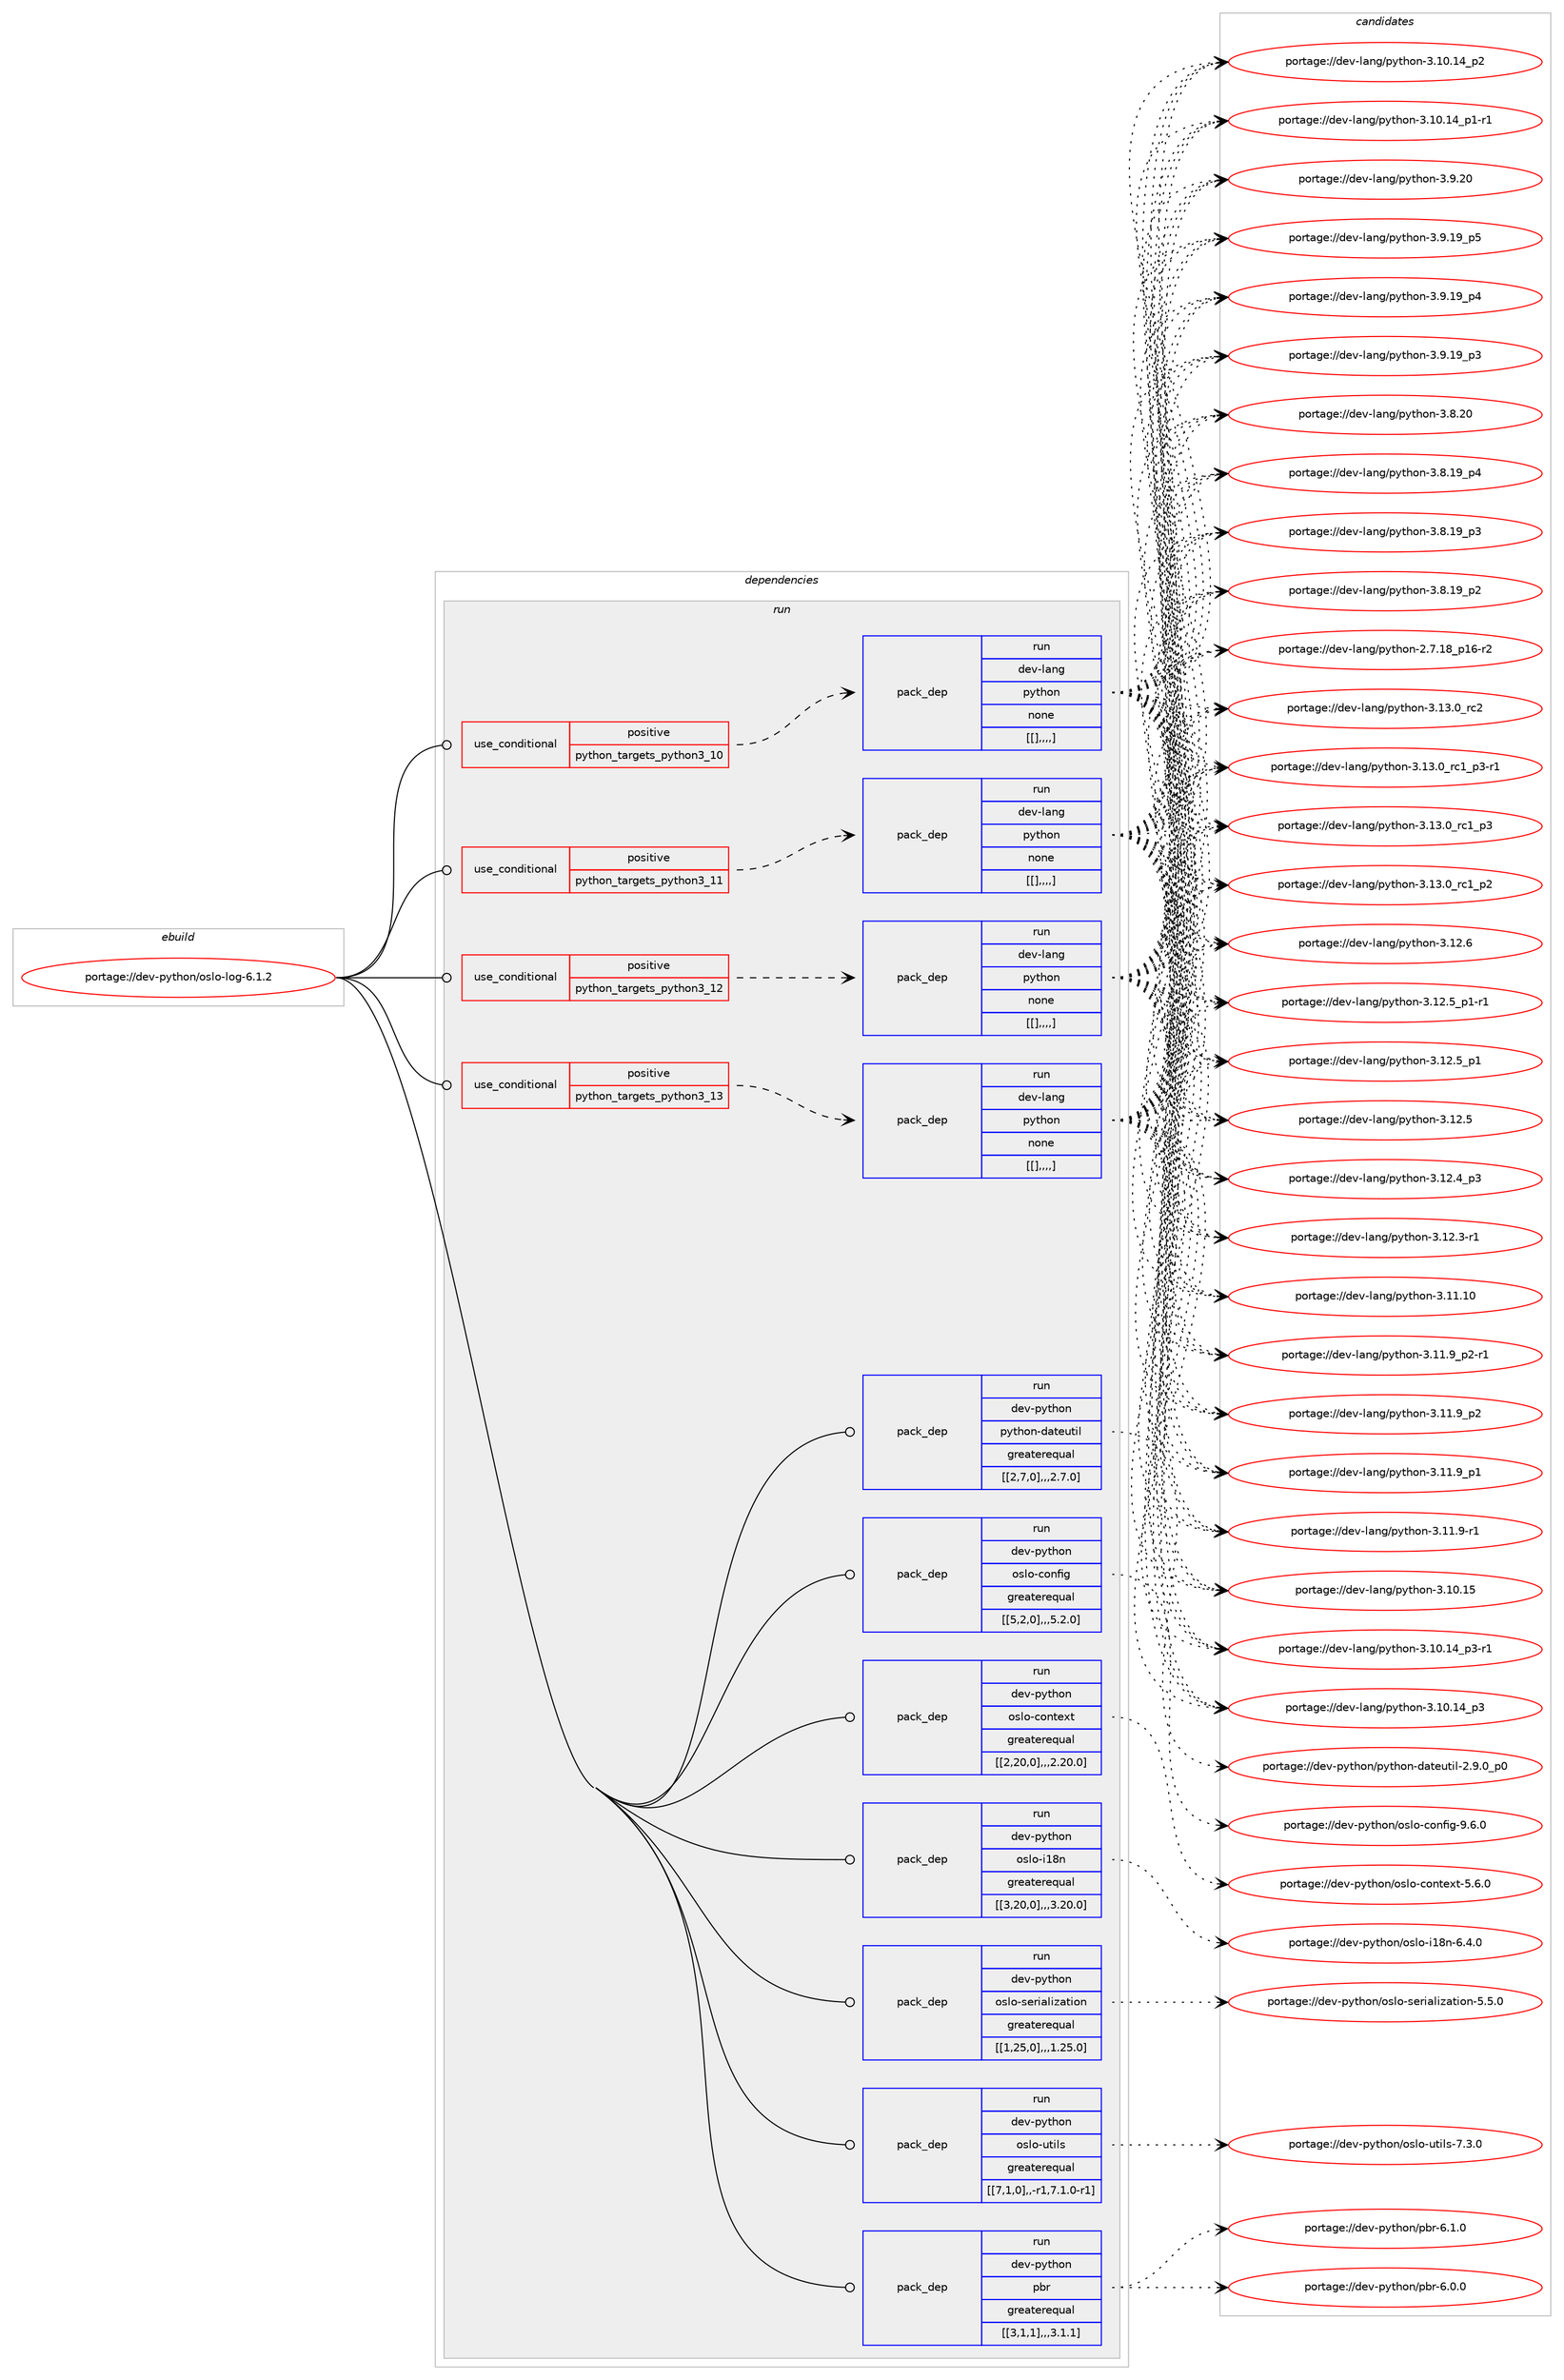 digraph prolog {

# *************
# Graph options
# *************

newrank=true;
concentrate=true;
compound=true;
graph [rankdir=LR,fontname=Helvetica,fontsize=10,ranksep=1.5];#, ranksep=2.5, nodesep=0.2];
edge  [arrowhead=vee];
node  [fontname=Helvetica,fontsize=10];

# **********
# The ebuild
# **********

subgraph cluster_leftcol {
color=gray;
label=<<i>ebuild</i>>;
id [label="portage://dev-python/oslo-log-6.1.2", color=red, width=4, href="../dev-python/oslo-log-6.1.2.svg"];
}

# ****************
# The dependencies
# ****************

subgraph cluster_midcol {
color=gray;
label=<<i>dependencies</i>>;
subgraph cluster_compile {
fillcolor="#eeeeee";
style=filled;
label=<<i>compile</i>>;
}
subgraph cluster_compileandrun {
fillcolor="#eeeeee";
style=filled;
label=<<i>compile and run</i>>;
}
subgraph cluster_run {
fillcolor="#eeeeee";
style=filled;
label=<<i>run</i>>;
subgraph cond36265 {
dependency154492 [label=<<TABLE BORDER="0" CELLBORDER="1" CELLSPACING="0" CELLPADDING="4"><TR><TD ROWSPAN="3" CELLPADDING="10">use_conditional</TD></TR><TR><TD>positive</TD></TR><TR><TD>python_targets_python3_10</TD></TR></TABLE>>, shape=none, color=red];
subgraph pack117008 {
dependency154493 [label=<<TABLE BORDER="0" CELLBORDER="1" CELLSPACING="0" CELLPADDING="4" WIDTH="220"><TR><TD ROWSPAN="6" CELLPADDING="30">pack_dep</TD></TR><TR><TD WIDTH="110">run</TD></TR><TR><TD>dev-lang</TD></TR><TR><TD>python</TD></TR><TR><TD>none</TD></TR><TR><TD>[[],,,,]</TD></TR></TABLE>>, shape=none, color=blue];
}
dependency154492:e -> dependency154493:w [weight=20,style="dashed",arrowhead="vee"];
}
id:e -> dependency154492:w [weight=20,style="solid",arrowhead="odot"];
subgraph cond36266 {
dependency154494 [label=<<TABLE BORDER="0" CELLBORDER="1" CELLSPACING="0" CELLPADDING="4"><TR><TD ROWSPAN="3" CELLPADDING="10">use_conditional</TD></TR><TR><TD>positive</TD></TR><TR><TD>python_targets_python3_11</TD></TR></TABLE>>, shape=none, color=red];
subgraph pack117009 {
dependency154495 [label=<<TABLE BORDER="0" CELLBORDER="1" CELLSPACING="0" CELLPADDING="4" WIDTH="220"><TR><TD ROWSPAN="6" CELLPADDING="30">pack_dep</TD></TR><TR><TD WIDTH="110">run</TD></TR><TR><TD>dev-lang</TD></TR><TR><TD>python</TD></TR><TR><TD>none</TD></TR><TR><TD>[[],,,,]</TD></TR></TABLE>>, shape=none, color=blue];
}
dependency154494:e -> dependency154495:w [weight=20,style="dashed",arrowhead="vee"];
}
id:e -> dependency154494:w [weight=20,style="solid",arrowhead="odot"];
subgraph cond36267 {
dependency154496 [label=<<TABLE BORDER="0" CELLBORDER="1" CELLSPACING="0" CELLPADDING="4"><TR><TD ROWSPAN="3" CELLPADDING="10">use_conditional</TD></TR><TR><TD>positive</TD></TR><TR><TD>python_targets_python3_12</TD></TR></TABLE>>, shape=none, color=red];
subgraph pack117010 {
dependency154497 [label=<<TABLE BORDER="0" CELLBORDER="1" CELLSPACING="0" CELLPADDING="4" WIDTH="220"><TR><TD ROWSPAN="6" CELLPADDING="30">pack_dep</TD></TR><TR><TD WIDTH="110">run</TD></TR><TR><TD>dev-lang</TD></TR><TR><TD>python</TD></TR><TR><TD>none</TD></TR><TR><TD>[[],,,,]</TD></TR></TABLE>>, shape=none, color=blue];
}
dependency154496:e -> dependency154497:w [weight=20,style="dashed",arrowhead="vee"];
}
id:e -> dependency154496:w [weight=20,style="solid",arrowhead="odot"];
subgraph cond36268 {
dependency154498 [label=<<TABLE BORDER="0" CELLBORDER="1" CELLSPACING="0" CELLPADDING="4"><TR><TD ROWSPAN="3" CELLPADDING="10">use_conditional</TD></TR><TR><TD>positive</TD></TR><TR><TD>python_targets_python3_13</TD></TR></TABLE>>, shape=none, color=red];
subgraph pack117011 {
dependency154499 [label=<<TABLE BORDER="0" CELLBORDER="1" CELLSPACING="0" CELLPADDING="4" WIDTH="220"><TR><TD ROWSPAN="6" CELLPADDING="30">pack_dep</TD></TR><TR><TD WIDTH="110">run</TD></TR><TR><TD>dev-lang</TD></TR><TR><TD>python</TD></TR><TR><TD>none</TD></TR><TR><TD>[[],,,,]</TD></TR></TABLE>>, shape=none, color=blue];
}
dependency154498:e -> dependency154499:w [weight=20,style="dashed",arrowhead="vee"];
}
id:e -> dependency154498:w [weight=20,style="solid",arrowhead="odot"];
subgraph pack117012 {
dependency154500 [label=<<TABLE BORDER="0" CELLBORDER="1" CELLSPACING="0" CELLPADDING="4" WIDTH="220"><TR><TD ROWSPAN="6" CELLPADDING="30">pack_dep</TD></TR><TR><TD WIDTH="110">run</TD></TR><TR><TD>dev-python</TD></TR><TR><TD>oslo-config</TD></TR><TR><TD>greaterequal</TD></TR><TR><TD>[[5,2,0],,,5.2.0]</TD></TR></TABLE>>, shape=none, color=blue];
}
id:e -> dependency154500:w [weight=20,style="solid",arrowhead="odot"];
subgraph pack117013 {
dependency154501 [label=<<TABLE BORDER="0" CELLBORDER="1" CELLSPACING="0" CELLPADDING="4" WIDTH="220"><TR><TD ROWSPAN="6" CELLPADDING="30">pack_dep</TD></TR><TR><TD WIDTH="110">run</TD></TR><TR><TD>dev-python</TD></TR><TR><TD>oslo-context</TD></TR><TR><TD>greaterequal</TD></TR><TR><TD>[[2,20,0],,,2.20.0]</TD></TR></TABLE>>, shape=none, color=blue];
}
id:e -> dependency154501:w [weight=20,style="solid",arrowhead="odot"];
subgraph pack117014 {
dependency154502 [label=<<TABLE BORDER="0" CELLBORDER="1" CELLSPACING="0" CELLPADDING="4" WIDTH="220"><TR><TD ROWSPAN="6" CELLPADDING="30">pack_dep</TD></TR><TR><TD WIDTH="110">run</TD></TR><TR><TD>dev-python</TD></TR><TR><TD>oslo-i18n</TD></TR><TR><TD>greaterequal</TD></TR><TR><TD>[[3,20,0],,,3.20.0]</TD></TR></TABLE>>, shape=none, color=blue];
}
id:e -> dependency154502:w [weight=20,style="solid",arrowhead="odot"];
subgraph pack117015 {
dependency154503 [label=<<TABLE BORDER="0" CELLBORDER="1" CELLSPACING="0" CELLPADDING="4" WIDTH="220"><TR><TD ROWSPAN="6" CELLPADDING="30">pack_dep</TD></TR><TR><TD WIDTH="110">run</TD></TR><TR><TD>dev-python</TD></TR><TR><TD>oslo-serialization</TD></TR><TR><TD>greaterequal</TD></TR><TR><TD>[[1,25,0],,,1.25.0]</TD></TR></TABLE>>, shape=none, color=blue];
}
id:e -> dependency154503:w [weight=20,style="solid",arrowhead="odot"];
subgraph pack117016 {
dependency154504 [label=<<TABLE BORDER="0" CELLBORDER="1" CELLSPACING="0" CELLPADDING="4" WIDTH="220"><TR><TD ROWSPAN="6" CELLPADDING="30">pack_dep</TD></TR><TR><TD WIDTH="110">run</TD></TR><TR><TD>dev-python</TD></TR><TR><TD>oslo-utils</TD></TR><TR><TD>greaterequal</TD></TR><TR><TD>[[7,1,0],,-r1,7.1.0-r1]</TD></TR></TABLE>>, shape=none, color=blue];
}
id:e -> dependency154504:w [weight=20,style="solid",arrowhead="odot"];
subgraph pack117017 {
dependency154505 [label=<<TABLE BORDER="0" CELLBORDER="1" CELLSPACING="0" CELLPADDING="4" WIDTH="220"><TR><TD ROWSPAN="6" CELLPADDING="30">pack_dep</TD></TR><TR><TD WIDTH="110">run</TD></TR><TR><TD>dev-python</TD></TR><TR><TD>pbr</TD></TR><TR><TD>greaterequal</TD></TR><TR><TD>[[3,1,1],,,3.1.1]</TD></TR></TABLE>>, shape=none, color=blue];
}
id:e -> dependency154505:w [weight=20,style="solid",arrowhead="odot"];
subgraph pack117018 {
dependency154506 [label=<<TABLE BORDER="0" CELLBORDER="1" CELLSPACING="0" CELLPADDING="4" WIDTH="220"><TR><TD ROWSPAN="6" CELLPADDING="30">pack_dep</TD></TR><TR><TD WIDTH="110">run</TD></TR><TR><TD>dev-python</TD></TR><TR><TD>python-dateutil</TD></TR><TR><TD>greaterequal</TD></TR><TR><TD>[[2,7,0],,,2.7.0]</TD></TR></TABLE>>, shape=none, color=blue];
}
id:e -> dependency154506:w [weight=20,style="solid",arrowhead="odot"];
}
}

# **************
# The candidates
# **************

subgraph cluster_choices {
rank=same;
color=gray;
label=<<i>candidates</i>>;

subgraph choice117008 {
color=black;
nodesep=1;
choice10010111845108971101034711212111610411111045514649514648951149950 [label="portage://dev-lang/python-3.13.0_rc2", color=red, width=4,href="../dev-lang/python-3.13.0_rc2.svg"];
choice1001011184510897110103471121211161041111104551464951464895114994995112514511449 [label="portage://dev-lang/python-3.13.0_rc1_p3-r1", color=red, width=4,href="../dev-lang/python-3.13.0_rc1_p3-r1.svg"];
choice100101118451089711010347112121116104111110455146495146489511499499511251 [label="portage://dev-lang/python-3.13.0_rc1_p3", color=red, width=4,href="../dev-lang/python-3.13.0_rc1_p3.svg"];
choice100101118451089711010347112121116104111110455146495146489511499499511250 [label="portage://dev-lang/python-3.13.0_rc1_p2", color=red, width=4,href="../dev-lang/python-3.13.0_rc1_p2.svg"];
choice10010111845108971101034711212111610411111045514649504654 [label="portage://dev-lang/python-3.12.6", color=red, width=4,href="../dev-lang/python-3.12.6.svg"];
choice1001011184510897110103471121211161041111104551464950465395112494511449 [label="portage://dev-lang/python-3.12.5_p1-r1", color=red, width=4,href="../dev-lang/python-3.12.5_p1-r1.svg"];
choice100101118451089711010347112121116104111110455146495046539511249 [label="portage://dev-lang/python-3.12.5_p1", color=red, width=4,href="../dev-lang/python-3.12.5_p1.svg"];
choice10010111845108971101034711212111610411111045514649504653 [label="portage://dev-lang/python-3.12.5", color=red, width=4,href="../dev-lang/python-3.12.5.svg"];
choice100101118451089711010347112121116104111110455146495046529511251 [label="portage://dev-lang/python-3.12.4_p3", color=red, width=4,href="../dev-lang/python-3.12.4_p3.svg"];
choice100101118451089711010347112121116104111110455146495046514511449 [label="portage://dev-lang/python-3.12.3-r1", color=red, width=4,href="../dev-lang/python-3.12.3-r1.svg"];
choice1001011184510897110103471121211161041111104551464949464948 [label="portage://dev-lang/python-3.11.10", color=red, width=4,href="../dev-lang/python-3.11.10.svg"];
choice1001011184510897110103471121211161041111104551464949465795112504511449 [label="portage://dev-lang/python-3.11.9_p2-r1", color=red, width=4,href="../dev-lang/python-3.11.9_p2-r1.svg"];
choice100101118451089711010347112121116104111110455146494946579511250 [label="portage://dev-lang/python-3.11.9_p2", color=red, width=4,href="../dev-lang/python-3.11.9_p2.svg"];
choice100101118451089711010347112121116104111110455146494946579511249 [label="portage://dev-lang/python-3.11.9_p1", color=red, width=4,href="../dev-lang/python-3.11.9_p1.svg"];
choice100101118451089711010347112121116104111110455146494946574511449 [label="portage://dev-lang/python-3.11.9-r1", color=red, width=4,href="../dev-lang/python-3.11.9-r1.svg"];
choice1001011184510897110103471121211161041111104551464948464953 [label="portage://dev-lang/python-3.10.15", color=red, width=4,href="../dev-lang/python-3.10.15.svg"];
choice100101118451089711010347112121116104111110455146494846495295112514511449 [label="portage://dev-lang/python-3.10.14_p3-r1", color=red, width=4,href="../dev-lang/python-3.10.14_p3-r1.svg"];
choice10010111845108971101034711212111610411111045514649484649529511251 [label="portage://dev-lang/python-3.10.14_p3", color=red, width=4,href="../dev-lang/python-3.10.14_p3.svg"];
choice10010111845108971101034711212111610411111045514649484649529511250 [label="portage://dev-lang/python-3.10.14_p2", color=red, width=4,href="../dev-lang/python-3.10.14_p2.svg"];
choice100101118451089711010347112121116104111110455146494846495295112494511449 [label="portage://dev-lang/python-3.10.14_p1-r1", color=red, width=4,href="../dev-lang/python-3.10.14_p1-r1.svg"];
choice10010111845108971101034711212111610411111045514657465048 [label="portage://dev-lang/python-3.9.20", color=red, width=4,href="../dev-lang/python-3.9.20.svg"];
choice100101118451089711010347112121116104111110455146574649579511253 [label="portage://dev-lang/python-3.9.19_p5", color=red, width=4,href="../dev-lang/python-3.9.19_p5.svg"];
choice100101118451089711010347112121116104111110455146574649579511252 [label="portage://dev-lang/python-3.9.19_p4", color=red, width=4,href="../dev-lang/python-3.9.19_p4.svg"];
choice100101118451089711010347112121116104111110455146574649579511251 [label="portage://dev-lang/python-3.9.19_p3", color=red, width=4,href="../dev-lang/python-3.9.19_p3.svg"];
choice10010111845108971101034711212111610411111045514656465048 [label="portage://dev-lang/python-3.8.20", color=red, width=4,href="../dev-lang/python-3.8.20.svg"];
choice100101118451089711010347112121116104111110455146564649579511252 [label="portage://dev-lang/python-3.8.19_p4", color=red, width=4,href="../dev-lang/python-3.8.19_p4.svg"];
choice100101118451089711010347112121116104111110455146564649579511251 [label="portage://dev-lang/python-3.8.19_p3", color=red, width=4,href="../dev-lang/python-3.8.19_p3.svg"];
choice100101118451089711010347112121116104111110455146564649579511250 [label="portage://dev-lang/python-3.8.19_p2", color=red, width=4,href="../dev-lang/python-3.8.19_p2.svg"];
choice100101118451089711010347112121116104111110455046554649569511249544511450 [label="portage://dev-lang/python-2.7.18_p16-r2", color=red, width=4,href="../dev-lang/python-2.7.18_p16-r2.svg"];
dependency154493:e -> choice10010111845108971101034711212111610411111045514649514648951149950:w [style=dotted,weight="100"];
dependency154493:e -> choice1001011184510897110103471121211161041111104551464951464895114994995112514511449:w [style=dotted,weight="100"];
dependency154493:e -> choice100101118451089711010347112121116104111110455146495146489511499499511251:w [style=dotted,weight="100"];
dependency154493:e -> choice100101118451089711010347112121116104111110455146495146489511499499511250:w [style=dotted,weight="100"];
dependency154493:e -> choice10010111845108971101034711212111610411111045514649504654:w [style=dotted,weight="100"];
dependency154493:e -> choice1001011184510897110103471121211161041111104551464950465395112494511449:w [style=dotted,weight="100"];
dependency154493:e -> choice100101118451089711010347112121116104111110455146495046539511249:w [style=dotted,weight="100"];
dependency154493:e -> choice10010111845108971101034711212111610411111045514649504653:w [style=dotted,weight="100"];
dependency154493:e -> choice100101118451089711010347112121116104111110455146495046529511251:w [style=dotted,weight="100"];
dependency154493:e -> choice100101118451089711010347112121116104111110455146495046514511449:w [style=dotted,weight="100"];
dependency154493:e -> choice1001011184510897110103471121211161041111104551464949464948:w [style=dotted,weight="100"];
dependency154493:e -> choice1001011184510897110103471121211161041111104551464949465795112504511449:w [style=dotted,weight="100"];
dependency154493:e -> choice100101118451089711010347112121116104111110455146494946579511250:w [style=dotted,weight="100"];
dependency154493:e -> choice100101118451089711010347112121116104111110455146494946579511249:w [style=dotted,weight="100"];
dependency154493:e -> choice100101118451089711010347112121116104111110455146494946574511449:w [style=dotted,weight="100"];
dependency154493:e -> choice1001011184510897110103471121211161041111104551464948464953:w [style=dotted,weight="100"];
dependency154493:e -> choice100101118451089711010347112121116104111110455146494846495295112514511449:w [style=dotted,weight="100"];
dependency154493:e -> choice10010111845108971101034711212111610411111045514649484649529511251:w [style=dotted,weight="100"];
dependency154493:e -> choice10010111845108971101034711212111610411111045514649484649529511250:w [style=dotted,weight="100"];
dependency154493:e -> choice100101118451089711010347112121116104111110455146494846495295112494511449:w [style=dotted,weight="100"];
dependency154493:e -> choice10010111845108971101034711212111610411111045514657465048:w [style=dotted,weight="100"];
dependency154493:e -> choice100101118451089711010347112121116104111110455146574649579511253:w [style=dotted,weight="100"];
dependency154493:e -> choice100101118451089711010347112121116104111110455146574649579511252:w [style=dotted,weight="100"];
dependency154493:e -> choice100101118451089711010347112121116104111110455146574649579511251:w [style=dotted,weight="100"];
dependency154493:e -> choice10010111845108971101034711212111610411111045514656465048:w [style=dotted,weight="100"];
dependency154493:e -> choice100101118451089711010347112121116104111110455146564649579511252:w [style=dotted,weight="100"];
dependency154493:e -> choice100101118451089711010347112121116104111110455146564649579511251:w [style=dotted,weight="100"];
dependency154493:e -> choice100101118451089711010347112121116104111110455146564649579511250:w [style=dotted,weight="100"];
dependency154493:e -> choice100101118451089711010347112121116104111110455046554649569511249544511450:w [style=dotted,weight="100"];
}
subgraph choice117009 {
color=black;
nodesep=1;
choice10010111845108971101034711212111610411111045514649514648951149950 [label="portage://dev-lang/python-3.13.0_rc2", color=red, width=4,href="../dev-lang/python-3.13.0_rc2.svg"];
choice1001011184510897110103471121211161041111104551464951464895114994995112514511449 [label="portage://dev-lang/python-3.13.0_rc1_p3-r1", color=red, width=4,href="../dev-lang/python-3.13.0_rc1_p3-r1.svg"];
choice100101118451089711010347112121116104111110455146495146489511499499511251 [label="portage://dev-lang/python-3.13.0_rc1_p3", color=red, width=4,href="../dev-lang/python-3.13.0_rc1_p3.svg"];
choice100101118451089711010347112121116104111110455146495146489511499499511250 [label="portage://dev-lang/python-3.13.0_rc1_p2", color=red, width=4,href="../dev-lang/python-3.13.0_rc1_p2.svg"];
choice10010111845108971101034711212111610411111045514649504654 [label="portage://dev-lang/python-3.12.6", color=red, width=4,href="../dev-lang/python-3.12.6.svg"];
choice1001011184510897110103471121211161041111104551464950465395112494511449 [label="portage://dev-lang/python-3.12.5_p1-r1", color=red, width=4,href="../dev-lang/python-3.12.5_p1-r1.svg"];
choice100101118451089711010347112121116104111110455146495046539511249 [label="portage://dev-lang/python-3.12.5_p1", color=red, width=4,href="../dev-lang/python-3.12.5_p1.svg"];
choice10010111845108971101034711212111610411111045514649504653 [label="portage://dev-lang/python-3.12.5", color=red, width=4,href="../dev-lang/python-3.12.5.svg"];
choice100101118451089711010347112121116104111110455146495046529511251 [label="portage://dev-lang/python-3.12.4_p3", color=red, width=4,href="../dev-lang/python-3.12.4_p3.svg"];
choice100101118451089711010347112121116104111110455146495046514511449 [label="portage://dev-lang/python-3.12.3-r1", color=red, width=4,href="../dev-lang/python-3.12.3-r1.svg"];
choice1001011184510897110103471121211161041111104551464949464948 [label="portage://dev-lang/python-3.11.10", color=red, width=4,href="../dev-lang/python-3.11.10.svg"];
choice1001011184510897110103471121211161041111104551464949465795112504511449 [label="portage://dev-lang/python-3.11.9_p2-r1", color=red, width=4,href="../dev-lang/python-3.11.9_p2-r1.svg"];
choice100101118451089711010347112121116104111110455146494946579511250 [label="portage://dev-lang/python-3.11.9_p2", color=red, width=4,href="../dev-lang/python-3.11.9_p2.svg"];
choice100101118451089711010347112121116104111110455146494946579511249 [label="portage://dev-lang/python-3.11.9_p1", color=red, width=4,href="../dev-lang/python-3.11.9_p1.svg"];
choice100101118451089711010347112121116104111110455146494946574511449 [label="portage://dev-lang/python-3.11.9-r1", color=red, width=4,href="../dev-lang/python-3.11.9-r1.svg"];
choice1001011184510897110103471121211161041111104551464948464953 [label="portage://dev-lang/python-3.10.15", color=red, width=4,href="../dev-lang/python-3.10.15.svg"];
choice100101118451089711010347112121116104111110455146494846495295112514511449 [label="portage://dev-lang/python-3.10.14_p3-r1", color=red, width=4,href="../dev-lang/python-3.10.14_p3-r1.svg"];
choice10010111845108971101034711212111610411111045514649484649529511251 [label="portage://dev-lang/python-3.10.14_p3", color=red, width=4,href="../dev-lang/python-3.10.14_p3.svg"];
choice10010111845108971101034711212111610411111045514649484649529511250 [label="portage://dev-lang/python-3.10.14_p2", color=red, width=4,href="../dev-lang/python-3.10.14_p2.svg"];
choice100101118451089711010347112121116104111110455146494846495295112494511449 [label="portage://dev-lang/python-3.10.14_p1-r1", color=red, width=4,href="../dev-lang/python-3.10.14_p1-r1.svg"];
choice10010111845108971101034711212111610411111045514657465048 [label="portage://dev-lang/python-3.9.20", color=red, width=4,href="../dev-lang/python-3.9.20.svg"];
choice100101118451089711010347112121116104111110455146574649579511253 [label="portage://dev-lang/python-3.9.19_p5", color=red, width=4,href="../dev-lang/python-3.9.19_p5.svg"];
choice100101118451089711010347112121116104111110455146574649579511252 [label="portage://dev-lang/python-3.9.19_p4", color=red, width=4,href="../dev-lang/python-3.9.19_p4.svg"];
choice100101118451089711010347112121116104111110455146574649579511251 [label="portage://dev-lang/python-3.9.19_p3", color=red, width=4,href="../dev-lang/python-3.9.19_p3.svg"];
choice10010111845108971101034711212111610411111045514656465048 [label="portage://dev-lang/python-3.8.20", color=red, width=4,href="../dev-lang/python-3.8.20.svg"];
choice100101118451089711010347112121116104111110455146564649579511252 [label="portage://dev-lang/python-3.8.19_p4", color=red, width=4,href="../dev-lang/python-3.8.19_p4.svg"];
choice100101118451089711010347112121116104111110455146564649579511251 [label="portage://dev-lang/python-3.8.19_p3", color=red, width=4,href="../dev-lang/python-3.8.19_p3.svg"];
choice100101118451089711010347112121116104111110455146564649579511250 [label="portage://dev-lang/python-3.8.19_p2", color=red, width=4,href="../dev-lang/python-3.8.19_p2.svg"];
choice100101118451089711010347112121116104111110455046554649569511249544511450 [label="portage://dev-lang/python-2.7.18_p16-r2", color=red, width=4,href="../dev-lang/python-2.7.18_p16-r2.svg"];
dependency154495:e -> choice10010111845108971101034711212111610411111045514649514648951149950:w [style=dotted,weight="100"];
dependency154495:e -> choice1001011184510897110103471121211161041111104551464951464895114994995112514511449:w [style=dotted,weight="100"];
dependency154495:e -> choice100101118451089711010347112121116104111110455146495146489511499499511251:w [style=dotted,weight="100"];
dependency154495:e -> choice100101118451089711010347112121116104111110455146495146489511499499511250:w [style=dotted,weight="100"];
dependency154495:e -> choice10010111845108971101034711212111610411111045514649504654:w [style=dotted,weight="100"];
dependency154495:e -> choice1001011184510897110103471121211161041111104551464950465395112494511449:w [style=dotted,weight="100"];
dependency154495:e -> choice100101118451089711010347112121116104111110455146495046539511249:w [style=dotted,weight="100"];
dependency154495:e -> choice10010111845108971101034711212111610411111045514649504653:w [style=dotted,weight="100"];
dependency154495:e -> choice100101118451089711010347112121116104111110455146495046529511251:w [style=dotted,weight="100"];
dependency154495:e -> choice100101118451089711010347112121116104111110455146495046514511449:w [style=dotted,weight="100"];
dependency154495:e -> choice1001011184510897110103471121211161041111104551464949464948:w [style=dotted,weight="100"];
dependency154495:e -> choice1001011184510897110103471121211161041111104551464949465795112504511449:w [style=dotted,weight="100"];
dependency154495:e -> choice100101118451089711010347112121116104111110455146494946579511250:w [style=dotted,weight="100"];
dependency154495:e -> choice100101118451089711010347112121116104111110455146494946579511249:w [style=dotted,weight="100"];
dependency154495:e -> choice100101118451089711010347112121116104111110455146494946574511449:w [style=dotted,weight="100"];
dependency154495:e -> choice1001011184510897110103471121211161041111104551464948464953:w [style=dotted,weight="100"];
dependency154495:e -> choice100101118451089711010347112121116104111110455146494846495295112514511449:w [style=dotted,weight="100"];
dependency154495:e -> choice10010111845108971101034711212111610411111045514649484649529511251:w [style=dotted,weight="100"];
dependency154495:e -> choice10010111845108971101034711212111610411111045514649484649529511250:w [style=dotted,weight="100"];
dependency154495:e -> choice100101118451089711010347112121116104111110455146494846495295112494511449:w [style=dotted,weight="100"];
dependency154495:e -> choice10010111845108971101034711212111610411111045514657465048:w [style=dotted,weight="100"];
dependency154495:e -> choice100101118451089711010347112121116104111110455146574649579511253:w [style=dotted,weight="100"];
dependency154495:e -> choice100101118451089711010347112121116104111110455146574649579511252:w [style=dotted,weight="100"];
dependency154495:e -> choice100101118451089711010347112121116104111110455146574649579511251:w [style=dotted,weight="100"];
dependency154495:e -> choice10010111845108971101034711212111610411111045514656465048:w [style=dotted,weight="100"];
dependency154495:e -> choice100101118451089711010347112121116104111110455146564649579511252:w [style=dotted,weight="100"];
dependency154495:e -> choice100101118451089711010347112121116104111110455146564649579511251:w [style=dotted,weight="100"];
dependency154495:e -> choice100101118451089711010347112121116104111110455146564649579511250:w [style=dotted,weight="100"];
dependency154495:e -> choice100101118451089711010347112121116104111110455046554649569511249544511450:w [style=dotted,weight="100"];
}
subgraph choice117010 {
color=black;
nodesep=1;
choice10010111845108971101034711212111610411111045514649514648951149950 [label="portage://dev-lang/python-3.13.0_rc2", color=red, width=4,href="../dev-lang/python-3.13.0_rc2.svg"];
choice1001011184510897110103471121211161041111104551464951464895114994995112514511449 [label="portage://dev-lang/python-3.13.0_rc1_p3-r1", color=red, width=4,href="../dev-lang/python-3.13.0_rc1_p3-r1.svg"];
choice100101118451089711010347112121116104111110455146495146489511499499511251 [label="portage://dev-lang/python-3.13.0_rc1_p3", color=red, width=4,href="../dev-lang/python-3.13.0_rc1_p3.svg"];
choice100101118451089711010347112121116104111110455146495146489511499499511250 [label="portage://dev-lang/python-3.13.0_rc1_p2", color=red, width=4,href="../dev-lang/python-3.13.0_rc1_p2.svg"];
choice10010111845108971101034711212111610411111045514649504654 [label="portage://dev-lang/python-3.12.6", color=red, width=4,href="../dev-lang/python-3.12.6.svg"];
choice1001011184510897110103471121211161041111104551464950465395112494511449 [label="portage://dev-lang/python-3.12.5_p1-r1", color=red, width=4,href="../dev-lang/python-3.12.5_p1-r1.svg"];
choice100101118451089711010347112121116104111110455146495046539511249 [label="portage://dev-lang/python-3.12.5_p1", color=red, width=4,href="../dev-lang/python-3.12.5_p1.svg"];
choice10010111845108971101034711212111610411111045514649504653 [label="portage://dev-lang/python-3.12.5", color=red, width=4,href="../dev-lang/python-3.12.5.svg"];
choice100101118451089711010347112121116104111110455146495046529511251 [label="portage://dev-lang/python-3.12.4_p3", color=red, width=4,href="../dev-lang/python-3.12.4_p3.svg"];
choice100101118451089711010347112121116104111110455146495046514511449 [label="portage://dev-lang/python-3.12.3-r1", color=red, width=4,href="../dev-lang/python-3.12.3-r1.svg"];
choice1001011184510897110103471121211161041111104551464949464948 [label="portage://dev-lang/python-3.11.10", color=red, width=4,href="../dev-lang/python-3.11.10.svg"];
choice1001011184510897110103471121211161041111104551464949465795112504511449 [label="portage://dev-lang/python-3.11.9_p2-r1", color=red, width=4,href="../dev-lang/python-3.11.9_p2-r1.svg"];
choice100101118451089711010347112121116104111110455146494946579511250 [label="portage://dev-lang/python-3.11.9_p2", color=red, width=4,href="../dev-lang/python-3.11.9_p2.svg"];
choice100101118451089711010347112121116104111110455146494946579511249 [label="portage://dev-lang/python-3.11.9_p1", color=red, width=4,href="../dev-lang/python-3.11.9_p1.svg"];
choice100101118451089711010347112121116104111110455146494946574511449 [label="portage://dev-lang/python-3.11.9-r1", color=red, width=4,href="../dev-lang/python-3.11.9-r1.svg"];
choice1001011184510897110103471121211161041111104551464948464953 [label="portage://dev-lang/python-3.10.15", color=red, width=4,href="../dev-lang/python-3.10.15.svg"];
choice100101118451089711010347112121116104111110455146494846495295112514511449 [label="portage://dev-lang/python-3.10.14_p3-r1", color=red, width=4,href="../dev-lang/python-3.10.14_p3-r1.svg"];
choice10010111845108971101034711212111610411111045514649484649529511251 [label="portage://dev-lang/python-3.10.14_p3", color=red, width=4,href="../dev-lang/python-3.10.14_p3.svg"];
choice10010111845108971101034711212111610411111045514649484649529511250 [label="portage://dev-lang/python-3.10.14_p2", color=red, width=4,href="../dev-lang/python-3.10.14_p2.svg"];
choice100101118451089711010347112121116104111110455146494846495295112494511449 [label="portage://dev-lang/python-3.10.14_p1-r1", color=red, width=4,href="../dev-lang/python-3.10.14_p1-r1.svg"];
choice10010111845108971101034711212111610411111045514657465048 [label="portage://dev-lang/python-3.9.20", color=red, width=4,href="../dev-lang/python-3.9.20.svg"];
choice100101118451089711010347112121116104111110455146574649579511253 [label="portage://dev-lang/python-3.9.19_p5", color=red, width=4,href="../dev-lang/python-3.9.19_p5.svg"];
choice100101118451089711010347112121116104111110455146574649579511252 [label="portage://dev-lang/python-3.9.19_p4", color=red, width=4,href="../dev-lang/python-3.9.19_p4.svg"];
choice100101118451089711010347112121116104111110455146574649579511251 [label="portage://dev-lang/python-3.9.19_p3", color=red, width=4,href="../dev-lang/python-3.9.19_p3.svg"];
choice10010111845108971101034711212111610411111045514656465048 [label="portage://dev-lang/python-3.8.20", color=red, width=4,href="../dev-lang/python-3.8.20.svg"];
choice100101118451089711010347112121116104111110455146564649579511252 [label="portage://dev-lang/python-3.8.19_p4", color=red, width=4,href="../dev-lang/python-3.8.19_p4.svg"];
choice100101118451089711010347112121116104111110455146564649579511251 [label="portage://dev-lang/python-3.8.19_p3", color=red, width=4,href="../dev-lang/python-3.8.19_p3.svg"];
choice100101118451089711010347112121116104111110455146564649579511250 [label="portage://dev-lang/python-3.8.19_p2", color=red, width=4,href="../dev-lang/python-3.8.19_p2.svg"];
choice100101118451089711010347112121116104111110455046554649569511249544511450 [label="portage://dev-lang/python-2.7.18_p16-r2", color=red, width=4,href="../dev-lang/python-2.7.18_p16-r2.svg"];
dependency154497:e -> choice10010111845108971101034711212111610411111045514649514648951149950:w [style=dotted,weight="100"];
dependency154497:e -> choice1001011184510897110103471121211161041111104551464951464895114994995112514511449:w [style=dotted,weight="100"];
dependency154497:e -> choice100101118451089711010347112121116104111110455146495146489511499499511251:w [style=dotted,weight="100"];
dependency154497:e -> choice100101118451089711010347112121116104111110455146495146489511499499511250:w [style=dotted,weight="100"];
dependency154497:e -> choice10010111845108971101034711212111610411111045514649504654:w [style=dotted,weight="100"];
dependency154497:e -> choice1001011184510897110103471121211161041111104551464950465395112494511449:w [style=dotted,weight="100"];
dependency154497:e -> choice100101118451089711010347112121116104111110455146495046539511249:w [style=dotted,weight="100"];
dependency154497:e -> choice10010111845108971101034711212111610411111045514649504653:w [style=dotted,weight="100"];
dependency154497:e -> choice100101118451089711010347112121116104111110455146495046529511251:w [style=dotted,weight="100"];
dependency154497:e -> choice100101118451089711010347112121116104111110455146495046514511449:w [style=dotted,weight="100"];
dependency154497:e -> choice1001011184510897110103471121211161041111104551464949464948:w [style=dotted,weight="100"];
dependency154497:e -> choice1001011184510897110103471121211161041111104551464949465795112504511449:w [style=dotted,weight="100"];
dependency154497:e -> choice100101118451089711010347112121116104111110455146494946579511250:w [style=dotted,weight="100"];
dependency154497:e -> choice100101118451089711010347112121116104111110455146494946579511249:w [style=dotted,weight="100"];
dependency154497:e -> choice100101118451089711010347112121116104111110455146494946574511449:w [style=dotted,weight="100"];
dependency154497:e -> choice1001011184510897110103471121211161041111104551464948464953:w [style=dotted,weight="100"];
dependency154497:e -> choice100101118451089711010347112121116104111110455146494846495295112514511449:w [style=dotted,weight="100"];
dependency154497:e -> choice10010111845108971101034711212111610411111045514649484649529511251:w [style=dotted,weight="100"];
dependency154497:e -> choice10010111845108971101034711212111610411111045514649484649529511250:w [style=dotted,weight="100"];
dependency154497:e -> choice100101118451089711010347112121116104111110455146494846495295112494511449:w [style=dotted,weight="100"];
dependency154497:e -> choice10010111845108971101034711212111610411111045514657465048:w [style=dotted,weight="100"];
dependency154497:e -> choice100101118451089711010347112121116104111110455146574649579511253:w [style=dotted,weight="100"];
dependency154497:e -> choice100101118451089711010347112121116104111110455146574649579511252:w [style=dotted,weight="100"];
dependency154497:e -> choice100101118451089711010347112121116104111110455146574649579511251:w [style=dotted,weight="100"];
dependency154497:e -> choice10010111845108971101034711212111610411111045514656465048:w [style=dotted,weight="100"];
dependency154497:e -> choice100101118451089711010347112121116104111110455146564649579511252:w [style=dotted,weight="100"];
dependency154497:e -> choice100101118451089711010347112121116104111110455146564649579511251:w [style=dotted,weight="100"];
dependency154497:e -> choice100101118451089711010347112121116104111110455146564649579511250:w [style=dotted,weight="100"];
dependency154497:e -> choice100101118451089711010347112121116104111110455046554649569511249544511450:w [style=dotted,weight="100"];
}
subgraph choice117011 {
color=black;
nodesep=1;
choice10010111845108971101034711212111610411111045514649514648951149950 [label="portage://dev-lang/python-3.13.0_rc2", color=red, width=4,href="../dev-lang/python-3.13.0_rc2.svg"];
choice1001011184510897110103471121211161041111104551464951464895114994995112514511449 [label="portage://dev-lang/python-3.13.0_rc1_p3-r1", color=red, width=4,href="../dev-lang/python-3.13.0_rc1_p3-r1.svg"];
choice100101118451089711010347112121116104111110455146495146489511499499511251 [label="portage://dev-lang/python-3.13.0_rc1_p3", color=red, width=4,href="../dev-lang/python-3.13.0_rc1_p3.svg"];
choice100101118451089711010347112121116104111110455146495146489511499499511250 [label="portage://dev-lang/python-3.13.0_rc1_p2", color=red, width=4,href="../dev-lang/python-3.13.0_rc1_p2.svg"];
choice10010111845108971101034711212111610411111045514649504654 [label="portage://dev-lang/python-3.12.6", color=red, width=4,href="../dev-lang/python-3.12.6.svg"];
choice1001011184510897110103471121211161041111104551464950465395112494511449 [label="portage://dev-lang/python-3.12.5_p1-r1", color=red, width=4,href="../dev-lang/python-3.12.5_p1-r1.svg"];
choice100101118451089711010347112121116104111110455146495046539511249 [label="portage://dev-lang/python-3.12.5_p1", color=red, width=4,href="../dev-lang/python-3.12.5_p1.svg"];
choice10010111845108971101034711212111610411111045514649504653 [label="portage://dev-lang/python-3.12.5", color=red, width=4,href="../dev-lang/python-3.12.5.svg"];
choice100101118451089711010347112121116104111110455146495046529511251 [label="portage://dev-lang/python-3.12.4_p3", color=red, width=4,href="../dev-lang/python-3.12.4_p3.svg"];
choice100101118451089711010347112121116104111110455146495046514511449 [label="portage://dev-lang/python-3.12.3-r1", color=red, width=4,href="../dev-lang/python-3.12.3-r1.svg"];
choice1001011184510897110103471121211161041111104551464949464948 [label="portage://dev-lang/python-3.11.10", color=red, width=4,href="../dev-lang/python-3.11.10.svg"];
choice1001011184510897110103471121211161041111104551464949465795112504511449 [label="portage://dev-lang/python-3.11.9_p2-r1", color=red, width=4,href="../dev-lang/python-3.11.9_p2-r1.svg"];
choice100101118451089711010347112121116104111110455146494946579511250 [label="portage://dev-lang/python-3.11.9_p2", color=red, width=4,href="../dev-lang/python-3.11.9_p2.svg"];
choice100101118451089711010347112121116104111110455146494946579511249 [label="portage://dev-lang/python-3.11.9_p1", color=red, width=4,href="../dev-lang/python-3.11.9_p1.svg"];
choice100101118451089711010347112121116104111110455146494946574511449 [label="portage://dev-lang/python-3.11.9-r1", color=red, width=4,href="../dev-lang/python-3.11.9-r1.svg"];
choice1001011184510897110103471121211161041111104551464948464953 [label="portage://dev-lang/python-3.10.15", color=red, width=4,href="../dev-lang/python-3.10.15.svg"];
choice100101118451089711010347112121116104111110455146494846495295112514511449 [label="portage://dev-lang/python-3.10.14_p3-r1", color=red, width=4,href="../dev-lang/python-3.10.14_p3-r1.svg"];
choice10010111845108971101034711212111610411111045514649484649529511251 [label="portage://dev-lang/python-3.10.14_p3", color=red, width=4,href="../dev-lang/python-3.10.14_p3.svg"];
choice10010111845108971101034711212111610411111045514649484649529511250 [label="portage://dev-lang/python-3.10.14_p2", color=red, width=4,href="../dev-lang/python-3.10.14_p2.svg"];
choice100101118451089711010347112121116104111110455146494846495295112494511449 [label="portage://dev-lang/python-3.10.14_p1-r1", color=red, width=4,href="../dev-lang/python-3.10.14_p1-r1.svg"];
choice10010111845108971101034711212111610411111045514657465048 [label="portage://dev-lang/python-3.9.20", color=red, width=4,href="../dev-lang/python-3.9.20.svg"];
choice100101118451089711010347112121116104111110455146574649579511253 [label="portage://dev-lang/python-3.9.19_p5", color=red, width=4,href="../dev-lang/python-3.9.19_p5.svg"];
choice100101118451089711010347112121116104111110455146574649579511252 [label="portage://dev-lang/python-3.9.19_p4", color=red, width=4,href="../dev-lang/python-3.9.19_p4.svg"];
choice100101118451089711010347112121116104111110455146574649579511251 [label="portage://dev-lang/python-3.9.19_p3", color=red, width=4,href="../dev-lang/python-3.9.19_p3.svg"];
choice10010111845108971101034711212111610411111045514656465048 [label="portage://dev-lang/python-3.8.20", color=red, width=4,href="../dev-lang/python-3.8.20.svg"];
choice100101118451089711010347112121116104111110455146564649579511252 [label="portage://dev-lang/python-3.8.19_p4", color=red, width=4,href="../dev-lang/python-3.8.19_p4.svg"];
choice100101118451089711010347112121116104111110455146564649579511251 [label="portage://dev-lang/python-3.8.19_p3", color=red, width=4,href="../dev-lang/python-3.8.19_p3.svg"];
choice100101118451089711010347112121116104111110455146564649579511250 [label="portage://dev-lang/python-3.8.19_p2", color=red, width=4,href="../dev-lang/python-3.8.19_p2.svg"];
choice100101118451089711010347112121116104111110455046554649569511249544511450 [label="portage://dev-lang/python-2.7.18_p16-r2", color=red, width=4,href="../dev-lang/python-2.7.18_p16-r2.svg"];
dependency154499:e -> choice10010111845108971101034711212111610411111045514649514648951149950:w [style=dotted,weight="100"];
dependency154499:e -> choice1001011184510897110103471121211161041111104551464951464895114994995112514511449:w [style=dotted,weight="100"];
dependency154499:e -> choice100101118451089711010347112121116104111110455146495146489511499499511251:w [style=dotted,weight="100"];
dependency154499:e -> choice100101118451089711010347112121116104111110455146495146489511499499511250:w [style=dotted,weight="100"];
dependency154499:e -> choice10010111845108971101034711212111610411111045514649504654:w [style=dotted,weight="100"];
dependency154499:e -> choice1001011184510897110103471121211161041111104551464950465395112494511449:w [style=dotted,weight="100"];
dependency154499:e -> choice100101118451089711010347112121116104111110455146495046539511249:w [style=dotted,weight="100"];
dependency154499:e -> choice10010111845108971101034711212111610411111045514649504653:w [style=dotted,weight="100"];
dependency154499:e -> choice100101118451089711010347112121116104111110455146495046529511251:w [style=dotted,weight="100"];
dependency154499:e -> choice100101118451089711010347112121116104111110455146495046514511449:w [style=dotted,weight="100"];
dependency154499:e -> choice1001011184510897110103471121211161041111104551464949464948:w [style=dotted,weight="100"];
dependency154499:e -> choice1001011184510897110103471121211161041111104551464949465795112504511449:w [style=dotted,weight="100"];
dependency154499:e -> choice100101118451089711010347112121116104111110455146494946579511250:w [style=dotted,weight="100"];
dependency154499:e -> choice100101118451089711010347112121116104111110455146494946579511249:w [style=dotted,weight="100"];
dependency154499:e -> choice100101118451089711010347112121116104111110455146494946574511449:w [style=dotted,weight="100"];
dependency154499:e -> choice1001011184510897110103471121211161041111104551464948464953:w [style=dotted,weight="100"];
dependency154499:e -> choice100101118451089711010347112121116104111110455146494846495295112514511449:w [style=dotted,weight="100"];
dependency154499:e -> choice10010111845108971101034711212111610411111045514649484649529511251:w [style=dotted,weight="100"];
dependency154499:e -> choice10010111845108971101034711212111610411111045514649484649529511250:w [style=dotted,weight="100"];
dependency154499:e -> choice100101118451089711010347112121116104111110455146494846495295112494511449:w [style=dotted,weight="100"];
dependency154499:e -> choice10010111845108971101034711212111610411111045514657465048:w [style=dotted,weight="100"];
dependency154499:e -> choice100101118451089711010347112121116104111110455146574649579511253:w [style=dotted,weight="100"];
dependency154499:e -> choice100101118451089711010347112121116104111110455146574649579511252:w [style=dotted,weight="100"];
dependency154499:e -> choice100101118451089711010347112121116104111110455146574649579511251:w [style=dotted,weight="100"];
dependency154499:e -> choice10010111845108971101034711212111610411111045514656465048:w [style=dotted,weight="100"];
dependency154499:e -> choice100101118451089711010347112121116104111110455146564649579511252:w [style=dotted,weight="100"];
dependency154499:e -> choice100101118451089711010347112121116104111110455146564649579511251:w [style=dotted,weight="100"];
dependency154499:e -> choice100101118451089711010347112121116104111110455146564649579511250:w [style=dotted,weight="100"];
dependency154499:e -> choice100101118451089711010347112121116104111110455046554649569511249544511450:w [style=dotted,weight="100"];
}
subgraph choice117012 {
color=black;
nodesep=1;
choice10010111845112121116104111110471111151081114599111110102105103455746544648 [label="portage://dev-python/oslo-config-9.6.0", color=red, width=4,href="../dev-python/oslo-config-9.6.0.svg"];
dependency154500:e -> choice10010111845112121116104111110471111151081114599111110102105103455746544648:w [style=dotted,weight="100"];
}
subgraph choice117013 {
color=black;
nodesep=1;
choice10010111845112121116104111110471111151081114599111110116101120116455346544648 [label="portage://dev-python/oslo-context-5.6.0", color=red, width=4,href="../dev-python/oslo-context-5.6.0.svg"];
dependency154501:e -> choice10010111845112121116104111110471111151081114599111110116101120116455346544648:w [style=dotted,weight="100"];
}
subgraph choice117014 {
color=black;
nodesep=1;
choice1001011184511212111610411111047111115108111451054956110455446524648 [label="portage://dev-python/oslo-i18n-6.4.0", color=red, width=4,href="../dev-python/oslo-i18n-6.4.0.svg"];
dependency154502:e -> choice1001011184511212111610411111047111115108111451054956110455446524648:w [style=dotted,weight="100"];
}
subgraph choice117015 {
color=black;
nodesep=1;
choice1001011184511212111610411111047111115108111451151011141059710810512297116105111110455346534648 [label="portage://dev-python/oslo-serialization-5.5.0", color=red, width=4,href="../dev-python/oslo-serialization-5.5.0.svg"];
dependency154503:e -> choice1001011184511212111610411111047111115108111451151011141059710810512297116105111110455346534648:w [style=dotted,weight="100"];
}
subgraph choice117016 {
color=black;
nodesep=1;
choice100101118451121211161041111104711111510811145117116105108115455546514648 [label="portage://dev-python/oslo-utils-7.3.0", color=red, width=4,href="../dev-python/oslo-utils-7.3.0.svg"];
dependency154504:e -> choice100101118451121211161041111104711111510811145117116105108115455546514648:w [style=dotted,weight="100"];
}
subgraph choice117017 {
color=black;
nodesep=1;
choice100101118451121211161041111104711298114455446494648 [label="portage://dev-python/pbr-6.1.0", color=red, width=4,href="../dev-python/pbr-6.1.0.svg"];
choice100101118451121211161041111104711298114455446484648 [label="portage://dev-python/pbr-6.0.0", color=red, width=4,href="../dev-python/pbr-6.0.0.svg"];
dependency154505:e -> choice100101118451121211161041111104711298114455446494648:w [style=dotted,weight="100"];
dependency154505:e -> choice100101118451121211161041111104711298114455446484648:w [style=dotted,weight="100"];
}
subgraph choice117018 {
color=black;
nodesep=1;
choice100101118451121211161041111104711212111610411111045100971161011171161051084550465746489511248 [label="portage://dev-python/python-dateutil-2.9.0_p0", color=red, width=4,href="../dev-python/python-dateutil-2.9.0_p0.svg"];
dependency154506:e -> choice100101118451121211161041111104711212111610411111045100971161011171161051084550465746489511248:w [style=dotted,weight="100"];
}
}

}
